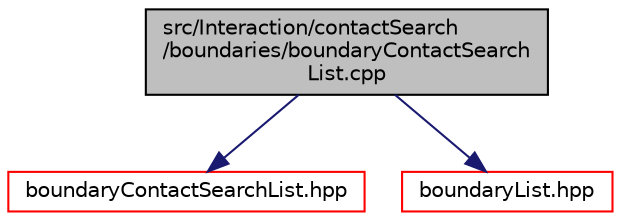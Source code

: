 digraph "src/Interaction/contactSearch/boundaries/boundaryContactSearchList.cpp"
{
 // LATEX_PDF_SIZE
  edge [fontname="Helvetica",fontsize="10",labelfontname="Helvetica",labelfontsize="10"];
  node [fontname="Helvetica",fontsize="10",shape=record];
  Node1 [label="src/Interaction/contactSearch\l/boundaries/boundaryContactSearch\lList.cpp",height=0.2,width=0.4,color="black", fillcolor="grey75", style="filled", fontcolor="black",tooltip=" "];
  Node1 -> Node2 [color="midnightblue",fontsize="10",style="solid",fontname="Helvetica"];
  Node2 [label="boundaryContactSearchList.hpp",height=0.2,width=0.4,color="red", fillcolor="white", style="filled",URL="$boundaryContactSearchList_8hpp.html",tooltip=" "];
  Node1 -> Node112 [color="midnightblue",fontsize="10",style="solid",fontname="Helvetica"];
  Node112 [label="boundaryList.hpp",height=0.2,width=0.4,color="red", fillcolor="white", style="filled",URL="$boundaryList_8hpp.html",tooltip=" "];
}
